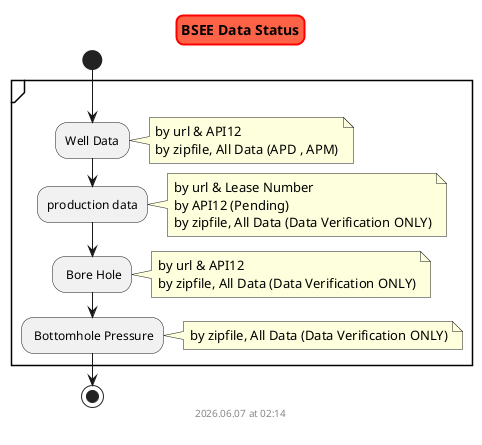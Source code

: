 @startuml bsee_data_status
skinparam titleBorderRoundCorner 15
skinparam titleBorderThickness 2
skinparam titleBorderColor red
skinparam titleBackgroundColor Tomato

title BSEE Data Status 

start

    partition {

        :Well Data;
            note right
                by url & API12
                by zipfile, All Data (APD , APM)
            end note

        :production data;
            note right
                by url & Lease Number
                by API12 (Pending) 
                by zipfile, All Data (Data Verification ONLY)
            end note

        : Bore Hole;
            note right
                by url & API12
                by zipfile, All Data (Data Verification ONLY)
            end note

        : Bottomhole Pressure;
            note right
                by zipfile, All Data (Data Verification ONLY)
            end note

    }

stop

footer
%date("yyyy.MM.dd' at 'HH:mm")
%filename()
end footer

@enduml